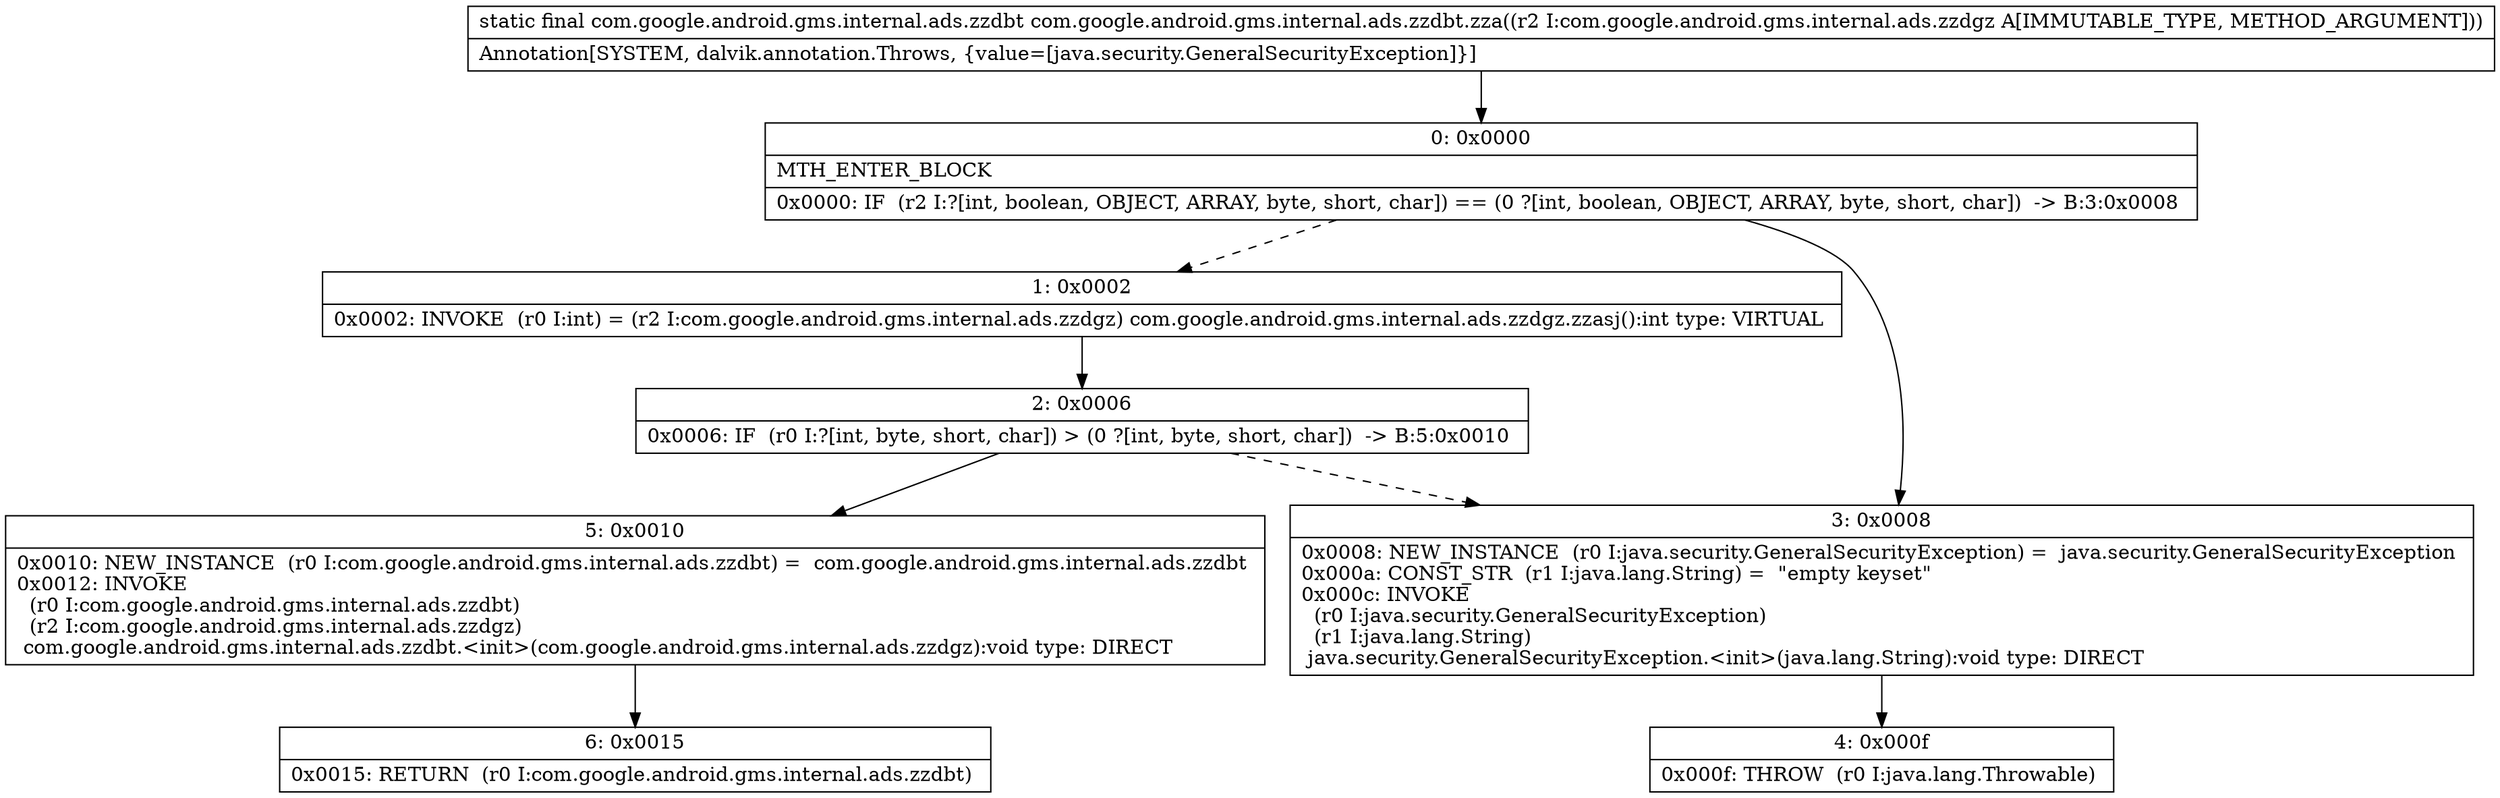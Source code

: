digraph "CFG forcom.google.android.gms.internal.ads.zzdbt.zza(Lcom\/google\/android\/gms\/internal\/ads\/zzdgz;)Lcom\/google\/android\/gms\/internal\/ads\/zzdbt;" {
Node_0 [shape=record,label="{0\:\ 0x0000|MTH_ENTER_BLOCK\l|0x0000: IF  (r2 I:?[int, boolean, OBJECT, ARRAY, byte, short, char]) == (0 ?[int, boolean, OBJECT, ARRAY, byte, short, char])  \-\> B:3:0x0008 \l}"];
Node_1 [shape=record,label="{1\:\ 0x0002|0x0002: INVOKE  (r0 I:int) = (r2 I:com.google.android.gms.internal.ads.zzdgz) com.google.android.gms.internal.ads.zzdgz.zzasj():int type: VIRTUAL \l}"];
Node_2 [shape=record,label="{2\:\ 0x0006|0x0006: IF  (r0 I:?[int, byte, short, char]) \> (0 ?[int, byte, short, char])  \-\> B:5:0x0010 \l}"];
Node_3 [shape=record,label="{3\:\ 0x0008|0x0008: NEW_INSTANCE  (r0 I:java.security.GeneralSecurityException) =  java.security.GeneralSecurityException \l0x000a: CONST_STR  (r1 I:java.lang.String) =  \"empty keyset\" \l0x000c: INVOKE  \l  (r0 I:java.security.GeneralSecurityException)\l  (r1 I:java.lang.String)\l java.security.GeneralSecurityException.\<init\>(java.lang.String):void type: DIRECT \l}"];
Node_4 [shape=record,label="{4\:\ 0x000f|0x000f: THROW  (r0 I:java.lang.Throwable) \l}"];
Node_5 [shape=record,label="{5\:\ 0x0010|0x0010: NEW_INSTANCE  (r0 I:com.google.android.gms.internal.ads.zzdbt) =  com.google.android.gms.internal.ads.zzdbt \l0x0012: INVOKE  \l  (r0 I:com.google.android.gms.internal.ads.zzdbt)\l  (r2 I:com.google.android.gms.internal.ads.zzdgz)\l com.google.android.gms.internal.ads.zzdbt.\<init\>(com.google.android.gms.internal.ads.zzdgz):void type: DIRECT \l}"];
Node_6 [shape=record,label="{6\:\ 0x0015|0x0015: RETURN  (r0 I:com.google.android.gms.internal.ads.zzdbt) \l}"];
MethodNode[shape=record,label="{static final com.google.android.gms.internal.ads.zzdbt com.google.android.gms.internal.ads.zzdbt.zza((r2 I:com.google.android.gms.internal.ads.zzdgz A[IMMUTABLE_TYPE, METHOD_ARGUMENT]))  | Annotation[SYSTEM, dalvik.annotation.Throws, \{value=[java.security.GeneralSecurityException]\}]\l}"];
MethodNode -> Node_0;
Node_0 -> Node_1[style=dashed];
Node_0 -> Node_3;
Node_1 -> Node_2;
Node_2 -> Node_3[style=dashed];
Node_2 -> Node_5;
Node_3 -> Node_4;
Node_5 -> Node_6;
}

